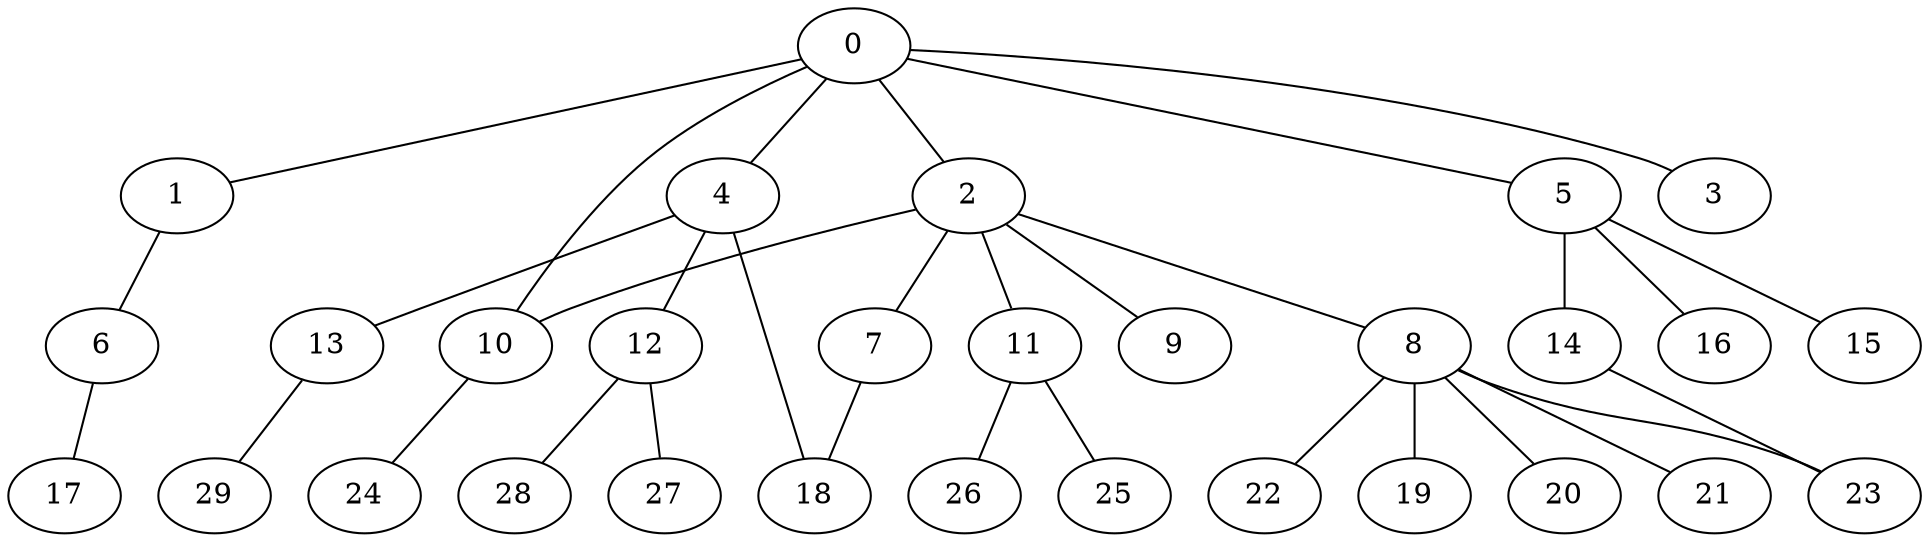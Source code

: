 
graph graphname {
    0 -- 1
0 -- 2
0 -- 3
0 -- 4
0 -- 5
0 -- 10
1 -- 6
2 -- 7
2 -- 8
2 -- 9
2 -- 10
2 -- 11
4 -- 12
4 -- 13
4 -- 18
5 -- 16
5 -- 14
5 -- 15
6 -- 17
7 -- 18
8 -- 19
8 -- 20
8 -- 21
8 -- 22
8 -- 23
10 -- 24
11 -- 25
11 -- 26
12 -- 28
12 -- 27
13 -- 29
14 -- 23

}
